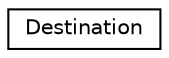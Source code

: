 digraph "Graphical Class Hierarchy"
{
  edge [fontname="Helvetica",fontsize="10",labelfontname="Helvetica",labelfontsize="10"];
  node [fontname="Helvetica",fontsize="10",shape=record];
  rankdir="LR";
  Node1 [label="Destination",height=0.2,width=0.4,color="black", fillcolor="white", style="filled",URL="$class_destination.html",tooltip="Object representing a destination we can reach. Her validity ( Alive or not). "];
}
